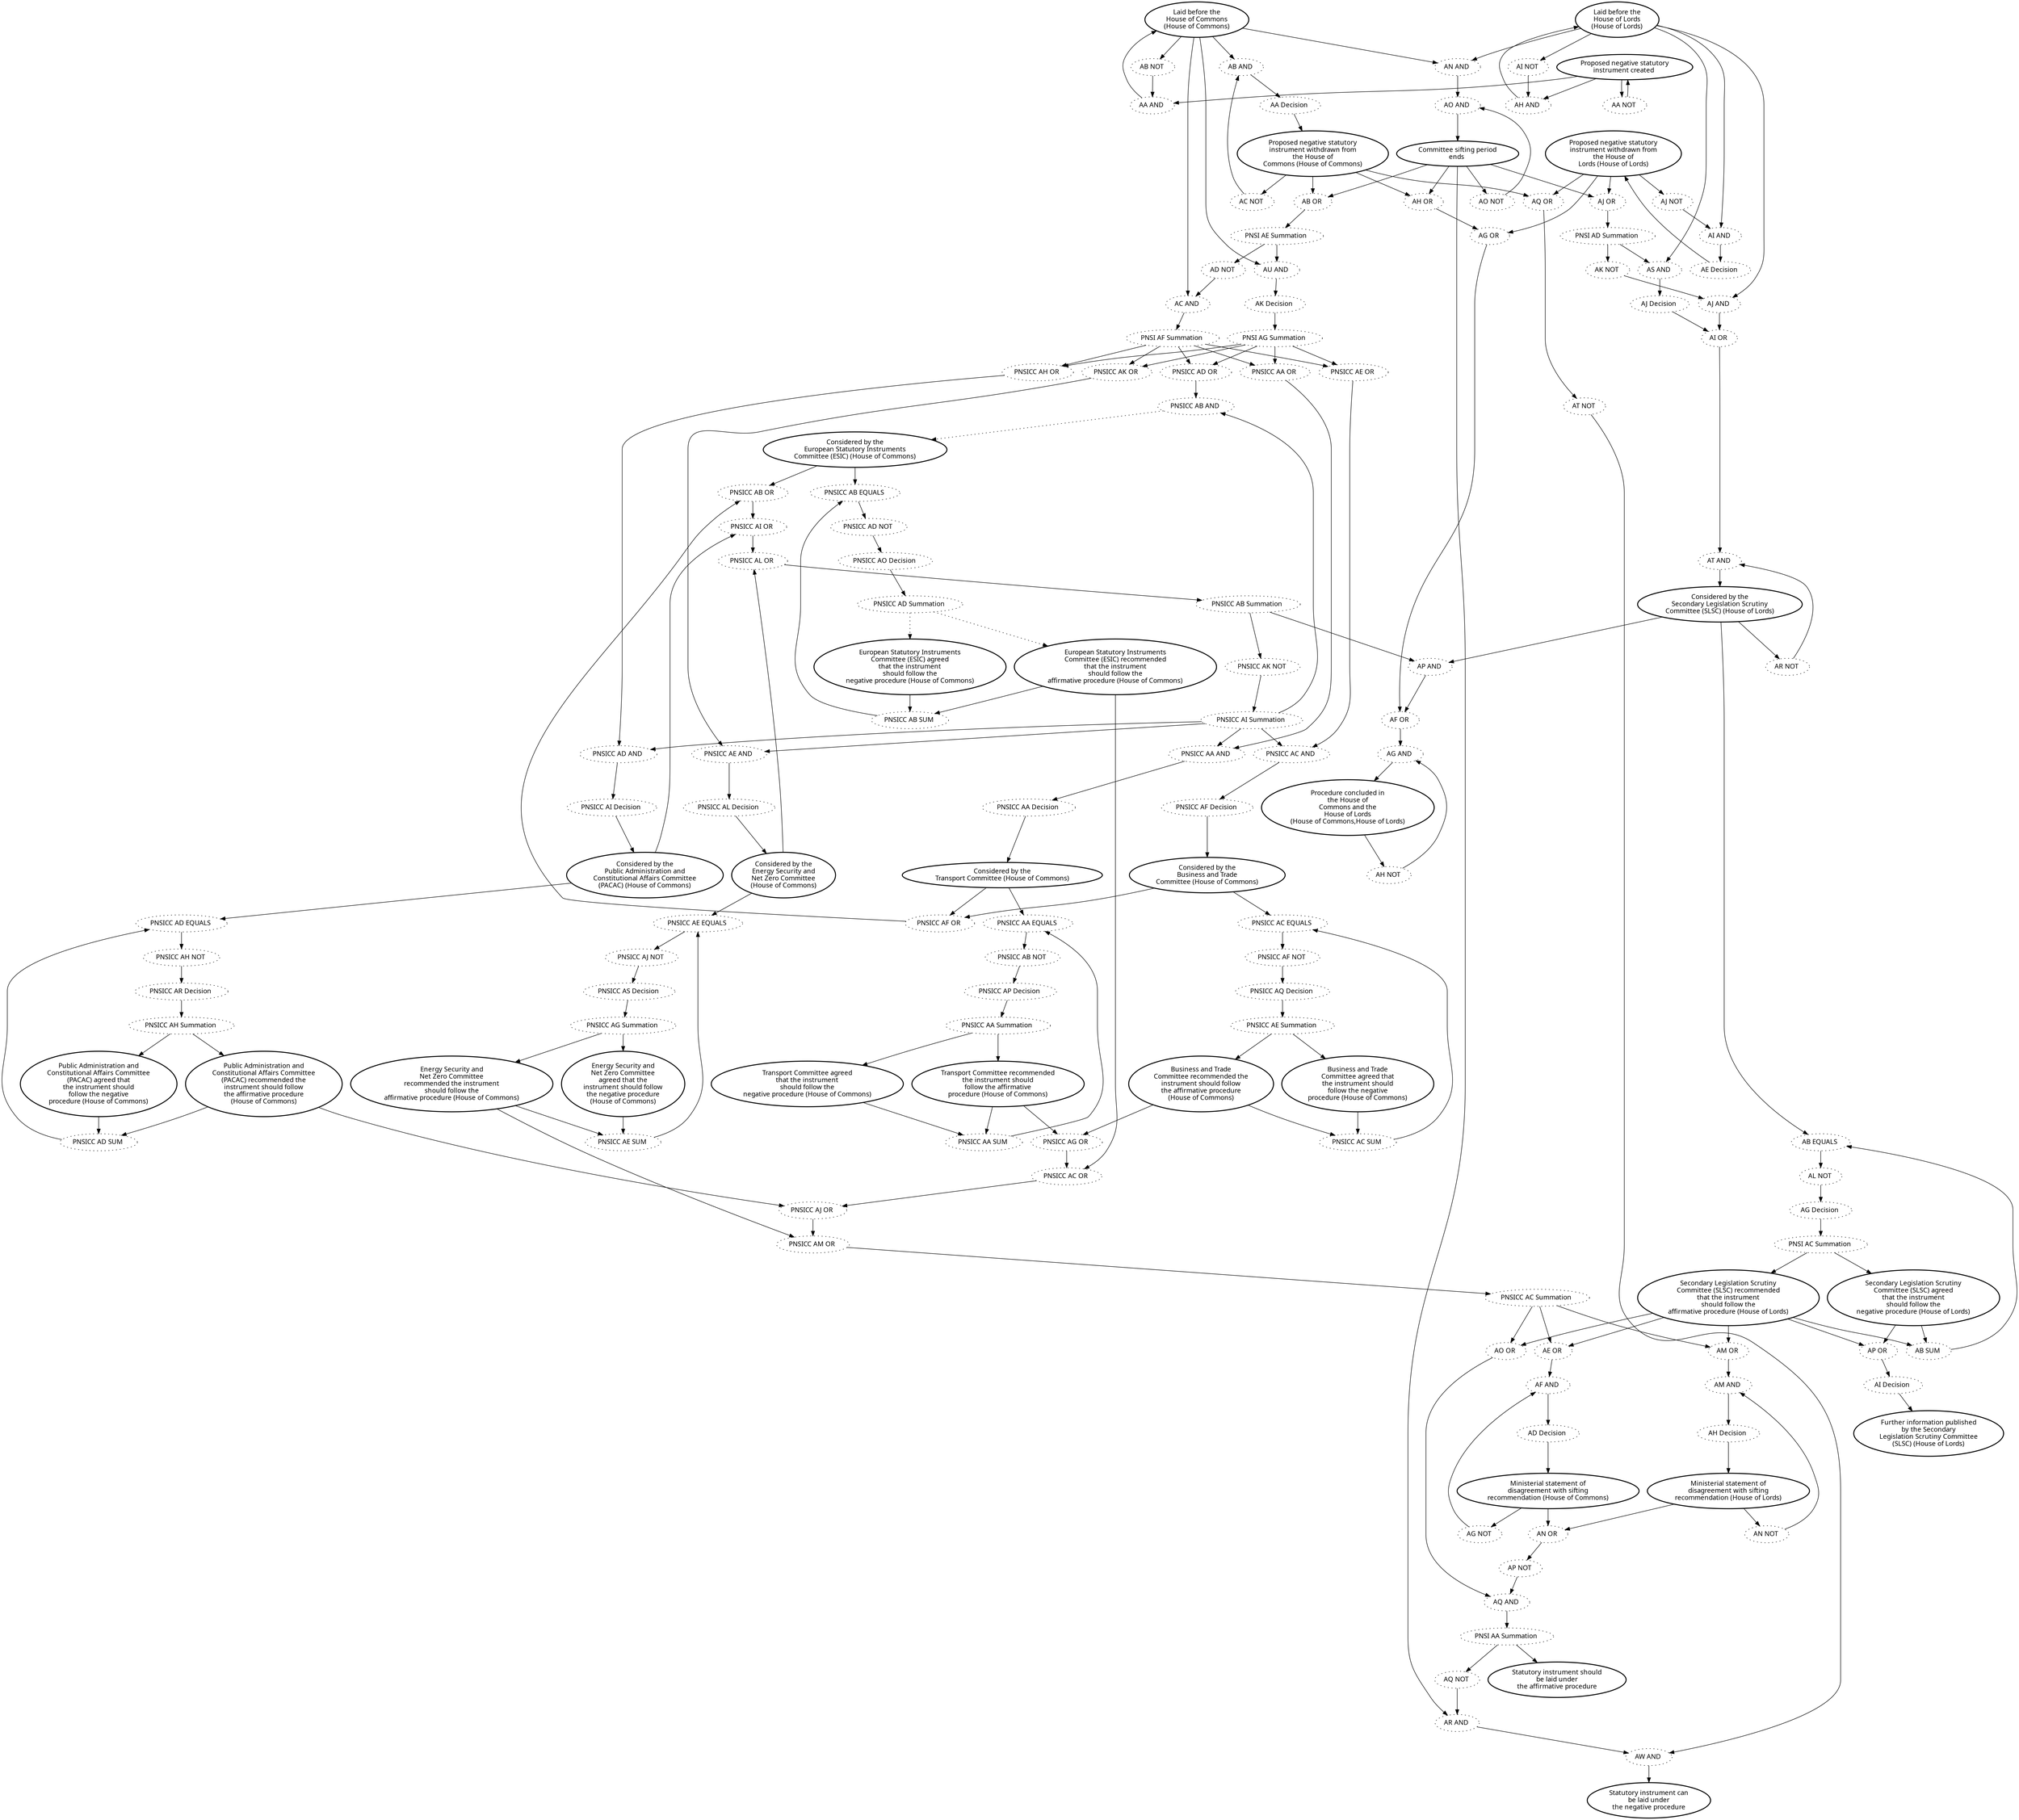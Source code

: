 digraph{graph[fontname="calibri"];node[fontname="calibri"];edge[fontname="calibri"];edge [style=solid, color=black];"4"->"283"[label=""];edge[style=solid, color=black];edge [style=solid, color=black];"4"->"326"[label=""];edge[style=solid, color=black];edge [style=solid, color=black];"4"->"539"[label=""];edge[style=solid, color=black];edge [style=solid, color=black];"4"->"540"[label=""];edge[style=solid, color=black];edge [style=solid, color=black];"4"->"333"[label=""];edge[style=solid, color=black];edge [style=solid, color=black];"12"->"326"[label=""];edge[style=solid, color=black];edge [style=solid, color=black];"12"->"306"[label=""];edge[style=solid, color=black];edge [style=solid, color=black];"12"->"307"[label=""];edge[style=solid, color=black];edge [style=solid, color=black];"12"->"310"[label=""];edge[style=solid, color=black];edge [style=solid, color=black];"12"->"331"[label=""];edge[style=solid, color=black];edge [style=solid, color=black];"19"->"299"[label=""];edge[style=solid, color=black];edge [style=solid, color=black];"19"->"1045"[label=""];edge[style=solid, color=black];edge [style=solid, color=black];"19"->"407"[label=""];edge[style=solid, color=black];edge [style=solid, color=black];"65"->"3999"[label=""];edge[style=solid, color=black];edge [style=solid, color=black];"66"->"3999"[label=""];edge[style=solid, color=black];edge [style=solid, color=black];"66"->"3993"[label=""];edge[style=solid, color=black];edge [style=solid, color=black];"71"->"286"[label=""];edge[style=solid, color=black];edge [style=solid, color=black];"71"->"304"[label=""];edge[style=solid, color=black];edge [style=solid, color=black];"71"->"328"[label=""];edge[style=solid, color=black];edge [style=solid, color=black];"71"->"313"[label=""];edge[style=solid, color=black];edge [style=solid, color=black];"71"->"330"[label=""];edge[style=solid, color=black];edge [style=solid, color=black];"81"->"295"[label=""];edge[style=solid, color=black];edge [style=solid, color=black];"81"->"322"[label=""];edge[style=solid, color=black];edge [style=solid, color=black];"81"->"418"[label=""];edge[style=solid, color=black];edge [style=solid, color=black];"81"->"1014"[label=""];edge[style=solid, color=black];edge [style=solid, color=black];"81"->"419"[label=""];edge[style=solid, color=black];edge [style=solid, color=black];"93"->"4000"[label=""];edge[style=solid, color=black];edge [style=solid, color=black];"93"->"3992"[label=""];edge[style=solid, color=black];edge [style=solid, color=black];"98"->"1014"[label=""];edge[style=solid, color=black];edge [style=solid, color=black];"98"->"419"[label=""];edge[style=solid, color=black];edge [style=solid, color=black];"99"->"305"[label=""];edge[style=solid, color=black];edge [style=solid, color=black];"99"->"538"[label=""];edge[style=solid, color=black];edge [style=solid, color=black];"99"->"542"[label=""];edge[style=solid, color=black];edge [style=solid, color=black];"108"->"303"[label=""];edge[style=solid, color=black];edge [style=solid, color=black];"108"->"308"[label=""];edge[style=solid, color=black];edge [style=solid, color=black];"108"->"313"[label=""];edge[style=solid, color=black];edge [style=solid, color=black];"108"->"420"[label=""];edge[style=solid, color=black];edge [style=solid, color=black];"109"->"282"[label=""];edge[style=solid, color=black];edge [style=solid, color=black];"109"->"304"[label=""];edge[style=solid, color=black];edge [style=solid, color=black];"109"->"286"[label=""];edge[style=solid, color=black];edge [style=solid, color=black];"109"->"420"[label=""];edge[style=solid, color=black];edge [style=solid, color=black];"111"->"301"[label=""];edge[style=solid, color=black];edge [style=solid, color=black];"113"->"297"[label=""];edge[style=solid, color=black];edge [style=solid, color=black];"113"->"417"[label=""];edge[style=solid, color=black];edge [style=solid, color=black];"114"->"325"[label=""];edge[style=solid, color=black];edge [style=solid, color=black];"114"->"417"[label=""];edge[style=solid, color=black];edge [style=solid, color=black];"281"->"109"[label=""];edge[style=solid, color=black];edge [style=solid, color=black];"282"->"540"[label=""];edge[style=solid, color=black];edge [style=solid, color=black];"283"->"3821"[label=""];edge[style=solid, color=black];edge [style=solid, color=black];"284"->"283"[label=""];edge[style=solid, color=black];edge [style=solid, color=black];"286"->"3186"[label=""];edge[style=solid, color=black];edge [style=solid, color=black];"295"->"296"[label=""];edge[style=solid, color=black];edge [style=solid, color=black];"296"->"298"[label=""];edge[style=solid, color=black];edge [style=solid, color=black];"297"->"296"[label=""];edge[style=solid, color=black];edge [style=solid, color=black];"298"->"113"[label=""];edge[style=solid, color=black];edge [style=solid, color=black];"299"->"302"[label=""];edge[style=solid, color=black];edge [style=solid, color=black];"300"->"111"[label=""];edge[style=solid, color=black];edge [style=solid, color=black];"301"->"300"[label=""];edge[style=solid, color=black];edge [style=solid, color=black];"302"->"300"[label=""];edge[style=solid, color=black];edge [style=solid, color=black];"303"->"302"[label=""];edge[style=solid, color=black];edge [style=solid, color=black];"304"->"303"[label=""];edge[style=solid, color=black];edge [style=solid, color=black];"305"->"12"[label=""];edge[style=solid, color=black];edge [style=solid, color=black];"306"->"305"[label=""];edge[style=solid, color=black];edge [style=solid, color=black];"307"->"309"[label=""];edge[style=solid, color=black];edge [style=solid, color=black];"308"->"307"[label=""];edge[style=solid, color=black];edge [style=solid, color=black];"309"->"108"[label=""];edge[style=solid, color=black];edge [style=solid, color=black];"310"->"312"[label=""];edge[style=solid, color=black];edge [style=solid, color=black];"311"->"310"[label=""];edge[style=solid, color=black];edge [style=solid, color=black];"312"->"332"[label=""];edge[style=solid, color=black];edge [style=solid, color=black];"313"->"3187"[label=""];edge[style=solid, color=black];edge [style=solid, color=black];"316"->"321"[label=""];edge[style=solid, color=black];edge [style=solid, color=black];"321"->"3068"[label=""];edge[style=solid, color=black];edge [style=solid, color=black];"322"->"323"[label=""];edge[style=solid, color=black];edge [style=solid, color=black];"323"->"324"[label=""];edge[style=solid, color=black];edge [style=solid, color=black];"324"->"114"[label=""];edge[style=solid, color=black];edge [style=solid, color=black];"325"->"323"[label=""];edge[style=solid, color=black];edge [style=solid, color=black];"326"->"327"[label=""];edge[style=solid, color=black];edge [style=solid, color=black];"327"->"71"[label=""];edge[style=solid, color=black];edge [style=solid, color=black];"328"->"327"[label=""];edge[style=solid, color=black];edge [style=solid, color=black];"329"->"2834"[label=""];edge[style=solid, color=black];edge [style=solid, color=black];"330"->"335"[label=""];edge[style=solid, color=black];edge [style=solid, color=black];"331"->"490"[label=""];edge[style=solid, color=black];edge [style=solid, color=black];"332"->"19"[label=""];edge[style=solid, color=black];edge [style=solid, color=black];"333"->"491"[label=""];edge[style=solid, color=black];edge [style=solid, color=black];"335"->"2833"[label=""];edge[style=solid, color=black];edge [style=solid, color=black];"405"->"329"[label=""];edge[style=solid, color=black];edge [style=solid, color=black];"406"->"330"[label=""];edge[style=solid, color=black];edge [style=solid, color=black];"407"->"332"[label=""];edge[style=solid, color=black];edge [style=solid, color=black];"409"->"335"[label=""];edge[style=solid, color=black];edge [style=solid, color=black];"417"->"405"[label=""];edge[style=solid, color=black];edge [style=solid, color=black];"418"->"329"[label=""];edge[style=solid, color=black];edge [style=solid, color=black];"419"->"489"[label=""];edge[style=solid, color=black];edge [style=solid, color=black];"420"->"409"[label=""];edge[style=solid, color=black];edge [style=solid, color=black];"489"->"224"[label=""];edge[style=solid, color=black];edge [style=solid, color=black];"490"->"312"[label=""];edge[style=solid, color=black];edge [style=solid, color=black];"491"->"3822"[label=""];edge[style=solid, color=black];edge [style=solid, color=black];"538"->"4"[label=""];edge[style=solid, color=black];edge [style=solid, color=black];"539"->"538"[label=""];edge[style=solid, color=black];edge [style=solid, color=black];"540"->"281"[label=""];edge[style=solid, color=black];edge [style=solid, color=black];"542"->"99"[label=""];edge[style=solid, color=black];edge [style=solid, color=black];"1014"->"1045"[label=""];edge[style=solid, color=black];edge [style=solid, color=black];"1045"->"316"[label=""];edge[style=solid, color=black];edge [style=solid, color=black];"2834"->"2832"[label=""];edge[style=solid, color=black];edge [style=solid, color=black];"2834"->"406"[label=""];edge[style=solid, color=black];edge [style=solid, color=black];"2901"->"4015"[label=""];edge[style=solid, color=black];edge [style=solid, color=black];"2901"->"4009"[label=""];edge[style=solid, color=black];edge [style=solid, color=black];"3068"->"98"[label=""];edge[style=solid, color=black];edge [style=solid, color=black];"3068"->"81"[label=""];edge[style=solid, color=black];edge [style=solid, color=black];"3186"->"284"[label=""];edge[style=solid, color=black];edge [style=solid, color=black];"3186"->"333"[label=""];edge[style=solid, color=black];edge [style=solid, color=black];"3187"->"311"[label=""];edge[style=solid, color=black];edge [style=solid, color=black];"3187"->"331"[label=""];edge[style=solid, color=black];edge [style=solid, color=black];"3821"->"3994"[label=""];edge[style=solid, color=black];edge [style=solid, color=black];"3821"->"3978"[label=""];edge[style=solid, color=black];edge [style=solid, color=black];"3821"->"4014"[label=""];edge[style=solid, color=black];edge [style=solid, color=black];"3821"->"4102"[label=""];edge[style=solid, color=black];edge [style=solid, color=black];"3821"->"4120"[label=""];edge[style=solid, color=black];edge [style=solid, color=black];"3822"->"3994"[label=""];edge[style=solid, color=black];edge [style=solid, color=black];"3822"->"3978"[label=""];edge[style=solid, color=black];edge [style=solid, color=black];"3822"->"4014"[label=""];edge[style=solid, color=black];edge [style=solid, color=black];"3822"->"4102"[label=""];edge[style=solid, color=black];edge [style=solid, color=black];"3822"->"4120"[label=""];edge[style=solid, color=black];edge [style=solid, color=black];"3977"->"3981"[label=""];edge[style=solid, color=black];edge [style=solid, color=black];"3978"->"3977"[label=""];edge[style=solid, color=black];edge [style=solid, color=black];"3979"->"3980"[label=""];edge[style=solid, color=black];edge [style=solid, color=black];"3980"->"3985"[label=""];edge[style=solid, color=black];edge [style=solid, color=black];"3981"->"3988"[label=""];edge[style=solid, color=black];edge [style=solid, color=black];"3985"->"4241"[label=""];edge[style=solid, color=black];edge [style=solid, color=black];"3986"->"3989"[label=""];edge[style=solid, color=black];edge [style=solid, color=black];"3986"->"3990"[label=""];edge[style=solid, color=black];edge [style=solid, color=black];"3987"->"299"[label=""];edge[style=solid, color=black];edge [style=solid, color=black];"3987"->"4245"[label=""];edge[style=solid, color=black];edge [style=solid, color=black];"3988"->"3980"[label=""];edge[style=solid, color=black];edge [style=solid, color=black];"3988"->"4015"[label=""];edge[style=solid, color=black];edge [style=solid, color=black];"3989"->"3979"[label=""];edge[style=solid, color=black];edge [style=solid, color=black];"3990"->"3979"[label=""];edge[style=solid, color=black];edge [style=solid, color=black];"3990"->"4016"[label=""];edge[style=solid, color=black];edge [style=dotted, color=black];"3991"->"93"[label=""];edge[style=solid, color=black];edge [style=solid, color=black];"3992"->"4115"[label=""];edge[style=solid, color=black];edge [style=solid, color=black];"3993"->"4116"[label=""];edge[style=solid, color=black];edge [style=solid, color=black];"3994"->"3991"[label=""];edge[style=solid, color=black];edge [style=solid, color=black];"3996"->"4240"[label=""];edge[style=solid, color=black];edge [style=solid, color=black];"3999"->"4000"[label=""];edge[style=solid, color=black];edge [style=solid, color=black];"4000"->"3996"[label=""];edge[style=solid, color=black];edge [style=dotted, color=black];"4001"->"65"[label=""];edge[style=solid, color=black];edge [style=dotted, color=black];"4001"->"66"[label=""];edge[style=solid, color=black];edge [style=solid, color=black];"4002"->"295"[label=""];edge[style=solid, color=black];edge [style=solid, color=black];"4002"->"322"[label=""];edge[style=solid, color=black];edge [style=solid, color=black];"4002"->"418"[label=""];edge[style=solid, color=black];edge [style=solid, color=black];"4004"->"4242"[label=""];edge[style=solid, color=black];edge [style=solid, color=black];"4005"->"4006"[label=""];edge[style=solid, color=black];edge [style=solid, color=black];"4006"->"2901"[label=""];edge[style=solid, color=black];edge [style=solid, color=black];"4009"->"4004"[label=""];edge[style=solid, color=black];edge [style=solid, color=black];"4010"->"4009"[label=""];edge[style=solid, color=black];edge [style=solid, color=black];"4011"->"4012"[label=""];edge[style=solid, color=black];edge [style=solid, color=black];"4011"->"4013"[label=""];edge[style=solid, color=black];edge [style=solid, color=black];"4012"->"4010"[label=""];edge[style=solid, color=black];edge [style=solid, color=black];"4013"->"4010"[label=""];edge[style=solid, color=black];edge [style=solid, color=black];"4013"->"4016"[label=""];edge[style=solid, color=black];edge [style=solid, color=black];"4014"->"4005"[label=""];edge[style=solid, color=black];edge [style=solid, color=black];"4015"->"3992"[label=""];edge[style=solid, color=black];edge [style=solid, color=black];"4016"->"3993"[label=""];edge[style=solid, color=black];edge [style=solid, color=black];"4102"->"4103"[label=""];edge[style=solid, color=black];edge [style=solid, color=black];"4103"->"4105"[label=""];edge[style=solid, color=black];edge [style=solid, color=black];"4105"->"4106"[label=""];edge[style=solid, color=black];edge [style=solid, color=black];"4106"->"4107"[label=""];edge[style=solid, color=black];edge [style=solid, color=black];"4106"->"4115"[label=""];edge[style=solid, color=black];edge [style=solid, color=black];"4107"->"4111"[label=""];edge[style=solid, color=black];edge [style=solid, color=black];"4108"->"4107"[label=""];edge[style=solid, color=black];edge [style=solid, color=black];"4109"->"4108"[label=""];edge[style=solid, color=black];edge [style=solid, color=black];"4110"->"4108"[label=""];edge[style=solid, color=black];edge [style=solid, color=black];"4110"->"4116"[label=""];edge[style=solid, color=black];edge [style=solid, color=black];"4111"->"4243"[label=""];edge[style=solid, color=black];edge [style=solid, color=black];"4112"->"4109"[label=""];edge[style=solid, color=black];edge [style=solid, color=black];"4112"->"4110"[label=""];edge[style=solid, color=black];edge [style=solid, color=black];"4115"->"4128"[label=""];edge[style=solid, color=black];edge [style=solid, color=black];"4116"->"4129"[label=""];edge[style=solid, color=black];edge [style=solid, color=black];"4117"->"4128"[label=""];edge[style=solid, color=black];edge [style=solid, color=black];"4117"->"4124"[label=""];edge[style=solid, color=black];edge [style=solid, color=black];"4118"->"4130"[label=""];edge[style=solid, color=black];edge [style=solid, color=black];"4119"->"4130"[label=""];edge[style=solid, color=black];edge [style=solid, color=black];"4119"->"4129"[label=""];edge[style=solid, color=black];edge [style=solid, color=black];"4120"->"4122"[label=""];edge[style=solid, color=black];edge [style=solid, color=black];"4122"->"4123"[label=""];edge[style=solid, color=black];edge [style=solid, color=black];"4123"->"4117"[label=""];edge[style=solid, color=black];edge [style=solid, color=black];"4124"->"4125"[label=""];edge[style=solid, color=black];edge [style=solid, color=black];"4125"->"4244"[label=""];edge[style=solid, color=black];edge [style=solid, color=black];"4128"->"3987"[label=""];edge[style=solid, color=black];edge [style=solid, color=black];"4129"->"4002"[label=""];edge[style=solid, color=black];edge [style=solid, color=black];"4130"->"4124"[label=""];edge[style=solid, color=black];edge [style=solid, color=black];"4131"->"4118"[label=""];edge[style=solid, color=black];edge [style=solid, color=black];"4131"->"4119"[label=""];edge[style=solid, color=black];edge [style=solid, color=black];"4240"->"4001"[label=""];edge[style=solid, color=black];edge [style=solid, color=black];"4241"->"3986"[label=""];edge[style=solid, color=black];edge [style=solid, color=black];"4242"->"4011"[label=""];edge[style=solid, color=black];edge [style=solid, color=black];"4243"->"4112"[label=""];edge[style=solid, color=black];edge [style=solid, color=black];"4244"->"4131"[label=""];edge[style=solid, color=black];edge [style=solid, color=black];"4245"->"4246"[label=""];edge[style=solid, color=black];edge [style=solid, color=black];"4246"->"3991"[label=""];edge[style=solid, color=black];edge [style=solid, color=black];"4246"->"3977"[label=""];edge[style=solid, color=black];edge [style=solid, color=black];"4246"->"4005"[label=""];edge[style=solid, color=black];edge [style=solid, color=black];"4246"->"4103"[label=""];edge[style=solid, color=black];edge [style=solid, color=black];"4246"->"4122"[label=""];edge[style=solid, color=black];"4" [label="Laid before the\nHouse of Commons\n(House of Commons)", style=bold];"12" [label="Laid before the\nHouse of Lords\n(House of Lords)", style=bold];"19" [label="Considered by the\nSecondary Legislation Scrutiny\nCommittee (SLSC) (House of Lords)", style=bold];"65" [label="European Statutory Instruments\nCommittee (ESIC) agreed\nthat the instrument\nshould follow the\nnegative procedure (House of Commons)", style=bold];"66" [label="European Statutory Instruments\nCommittee (ESIC) recommended\nthat the instrument\nshould follow the\naffirmative procedure (House of Commons)", style=bold];"71" [label="Committee sifting period\nends ", style=bold];"81" [label="Secondary Legislation Scrutiny\nCommittee (SLSC) recommended\nthat the instrument\nshould follow the\naffirmative procedure (House of Lords)", style=bold];"93" [label="Considered by the\nEuropean Statutory Instruments\nCommittee (ESIC) (House of Commons)", style=bold];"98" [label="Secondary Legislation Scrutiny\nCommittee (SLSC) agreed\nthat the instrument\nshould follow the\nnegative procedure (House of Lords)", style=bold];"99" [label="Proposed negative statutory\ninstrument created ", style=bold];"108" [label="Proposed negative statutory\ninstrument withdrawn from\nthe House of\nLords (House of Lords)", style=bold];"109" [label="Proposed negative statutory\ninstrument withdrawn from\nthe House of\nCommons (House of Commons)", style=bold];"111" [label="Procedure concluded in\nthe House of\nCommons and the\nHouse of Lords\n(House of Commons,House of Lords)", style=bold];"113" [label="Ministerial statement of\ndisagreement with sifting\nrecommendation (House of Commons)", style=bold];"114" [label="Ministerial statement of\ndisagreement with sifting\nrecommendation (House of Lords)", style=bold];"281" [label="AA Decision ", style=dotted];"282" [label="AC NOT ", style=dotted];"283" [label="AC AND ", style=dotted];"284" [label="AD NOT ", style=dotted];"286" [label="AB OR ", style=dotted];"295" [label="AE OR ", style=dotted];"296" [label="AF AND ", style=dotted];"297" [label="AG NOT ", style=dotted];"298" [label="AD Decision ", style=dotted];"299" [label="AP AND ", style=dotted];"300" [label="AG AND ", style=dotted];"301" [label="AH NOT ", style=dotted];"302" [label="AF OR ", style=dotted];"303" [label="AG OR ", style=dotted];"304" [label="AH OR ", style=dotted];"305" [label="AH AND ", style=dotted];"306" [label="AI NOT ", style=dotted];"307" [label="AI AND ", style=dotted];"308" [label="AJ NOT ", style=dotted];"309" [label="AE Decision ", style=dotted];"310" [label="AJ AND ", style=dotted];"311" [label="AK NOT ", style=dotted];"312" [label="AI OR ", style=dotted];"313" [label="AJ OR ", style=dotted];"316" [label="AL NOT ", style=dotted];"321" [label="AG Decision ", style=dotted];"322" [label="AM OR ", style=dotted];"323" [label="AM AND ", style=dotted];"324" [label="AH Decision ", style=dotted];"325" [label="AN NOT ", style=dotted];"326" [label="AN AND ", style=dotted];"327" [label="AO AND ", style=dotted];"328" [label="AO NOT ", style=dotted];"329" [label="AQ AND ", style=dotted];"330" [label="AR AND ", style=dotted];"331" [label="AS AND ", style=dotted];"332" [label="AT AND ", style=dotted];"333" [label="AU AND ", style=dotted];"335" [label="AW AND ", style=dotted];"405" [label="AP NOT ", style=dotted];"406" [label="AQ NOT ", style=dotted];"407" [label="AR NOT ", style=dotted];"409" [label="AT NOT ", style=dotted];"417" [label="AN OR ", style=dotted];"418" [label="AO OR ", style=dotted];"419" [label="AP OR ", style=dotted];"420" [label="AQ OR ", style=dotted];"489" [label="AI Decision ", style=dotted];"490" [label="AJ Decision ", style=dotted];"491" [label="AK Decision ", style=dotted];"538" [label="AA AND ", style=dotted];"539" [label="AB NOT ", style=dotted];"540" [label="AB AND ", style=dotted];"542" [label="AA NOT ", style=dotted];"1014" [label="AB SUM ", style=dotted];"1045" [label="AB EQUALS ", style=dotted];"2834" [label="PNSI AA Summation ", style=dotted];"2901" [label="Considered by the\nBusiness and Trade\nCommittee (House of Commons)", style=bold];"3068" [label="PNSI AC Summation ", style=dotted];"3186" [label="PNSI AE Summation ", style=dotted];"3187" [label="PNSI AD Summation ", style=dotted];"3821" [label="PNSI AF Summation ", style=dotted];"3822" [label="PNSI AG Summation ", style=dotted];"3977" [label="PNSICC AA AND ", style=dotted];"3978" [label="PNSICC AA OR ", style=dotted];"3979" [label="PNSICC AA SUM ", style=dotted];"3980" [label="PNSICC AA EQUALS ", style=dotted];"3981" [label="PNSICC AA Decision ", style=dotted];"3985" [label="PNSICC AB NOT ", style=dotted];"3986" [label="PNSICC AA Summation ", style=dotted];"3987" [label="PNSICC AB Summation ", style=dotted];"3988" [label="Considered by the\nTransport Committee (House of Commons)", style=bold];"3989" [label="Transport Committee agreed\nthat the instrument\nshould follow the\nnegative procedure (House of Commons)", style=bold];"3990" [label="Transport Committee recommended\nthe instrument should\nfollow the affirmative\nprocedure (House of Commons)", style=bold];"3991" [label="PNSICC AB AND ", style=dotted];"3992" [label="PNSICC AB OR ", style=dotted];"3993" [label="PNSICC AC OR ", style=dotted];"3994" [label="PNSICC AD OR ", style=dotted];"3996" [label="PNSICC AD NOT ", style=dotted];"3999" [label="PNSICC AB SUM ", style=dotted];"4000" [label="PNSICC AB EQUALS ", style=dotted];"4001" [label="PNSICC AD Summation ", style=dotted];"4002" [label="PNSICC AC Summation ", style=dotted];"4004" [label="PNSICC AF NOT ", style=dotted];"4005" [label="PNSICC AC AND ", style=dotted];"4006" [label="PNSICC AF Decision ", style=dotted];"4009" [label="PNSICC AC EQUALS ", style=dotted];"4010" [label="PNSICC AC SUM ", style=dotted];"4011" [label="PNSICC AE Summation ", style=dotted];"4012" [label="Business and Trade\nCommittee agreed that\nthe instrument should\nfollow the negative\nprocedure (House of Commons)", style=bold];"4013" [label="Business and Trade\nCommittee recommended the\ninstrument should follow\nthe affirmative procedure\n(House of Commons)", style=bold];"4014" [label="PNSICC AE OR ", style=dotted];"4015" [label="PNSICC AF OR ", style=dotted];"4016" [label="PNSICC AG OR ", style=dotted];"4102" [label="PNSICC AH OR ", style=dotted];"4103" [label="PNSICC AD AND ", style=dotted];"4105" [label="PNSICC AI Decision ", style=dotted];"4106" [label="Considered by the\nPublic Administration and\nConstitutional Affairs Committee\n(PACAC) (House of Commons)", style=bold];"4107" [label="PNSICC AD EQUALS ", style=dotted];"4108" [label="PNSICC AD SUM ", style=dotted];"4109" [label="Public Administration and\nConstitutional Affairs Committee\n(PACAC) agreed that\nthe instrument should\nfollow the negative\nprocedure (House of Commons)", style=bold];"4110" [label="Public Administration and\nConstitutional Affairs Committee\n(PACAC) recommended the\ninstrument should follow\nthe affirmative procedure\n(House of Commons)", style=bold];"4111" [label="PNSICC AH NOT ", style=dotted];"4112" [label="PNSICC AH Summation ", style=dotted];"4115" [label="PNSICC AI OR ", style=dotted];"4116" [label="PNSICC AJ OR ", style=dotted];"4117" [label="Considered by the\nEnergy Security and\nNet Zero Committee\n(House of Commons)", style=bold];"4118" [label="Energy Security and\nNet Zero Committee\nagreed that the\ninstrument should follow\nthe negative procedure\n(House of Commons)", style=bold];"4119" [label="Energy Security and\nNet Zero Committee\nrecommended the instrument\nshould follow the\naffirmative procedure (House of Commons)", style=bold];"4120" [label="PNSICC AK OR ", style=dotted];"4122" [label="PNSICC AE AND ", style=dotted];"4123" [label="PNSICC AL Decision ", style=dotted];"4124" [label="PNSICC AE EQUALS ", style=dotted];"4125" [label="PNSICC AJ NOT ", style=dotted];"4128" [label="PNSICC AL OR ", style=dotted];"4129" [label="PNSICC AM OR ", style=dotted];"4130" [label="PNSICC AE SUM ", style=dotted];"4131" [label="PNSICC AG Summation ", style=dotted];"4240" [label="PNSICC AO Decision ", style=dotted];"4241" [label="PNSICC AP Decision ", style=dotted];"4242" [label="PNSICC AQ Decision ", style=dotted];"4243" [label="PNSICC AR Decision ", style=dotted];"4244" [label="PNSICC AS Decision ", style=dotted];"4245" [label="PNSICC AK NOT ", style=dotted];"4246" [label="PNSICC AI Summation ", style=dotted];"2833" [label="Statutory instrument can\nbe laid under\nthe negative procedure\n", style=bold];"224" [label="Further information published\nby the Secondary\nLegislation Scrutiny Committee\n(SLSC) (House of Lords)", style=bold];"2832" [label="Statutory instrument should\nbe laid under\nthe affirmative procedure\n", style=bold];}
